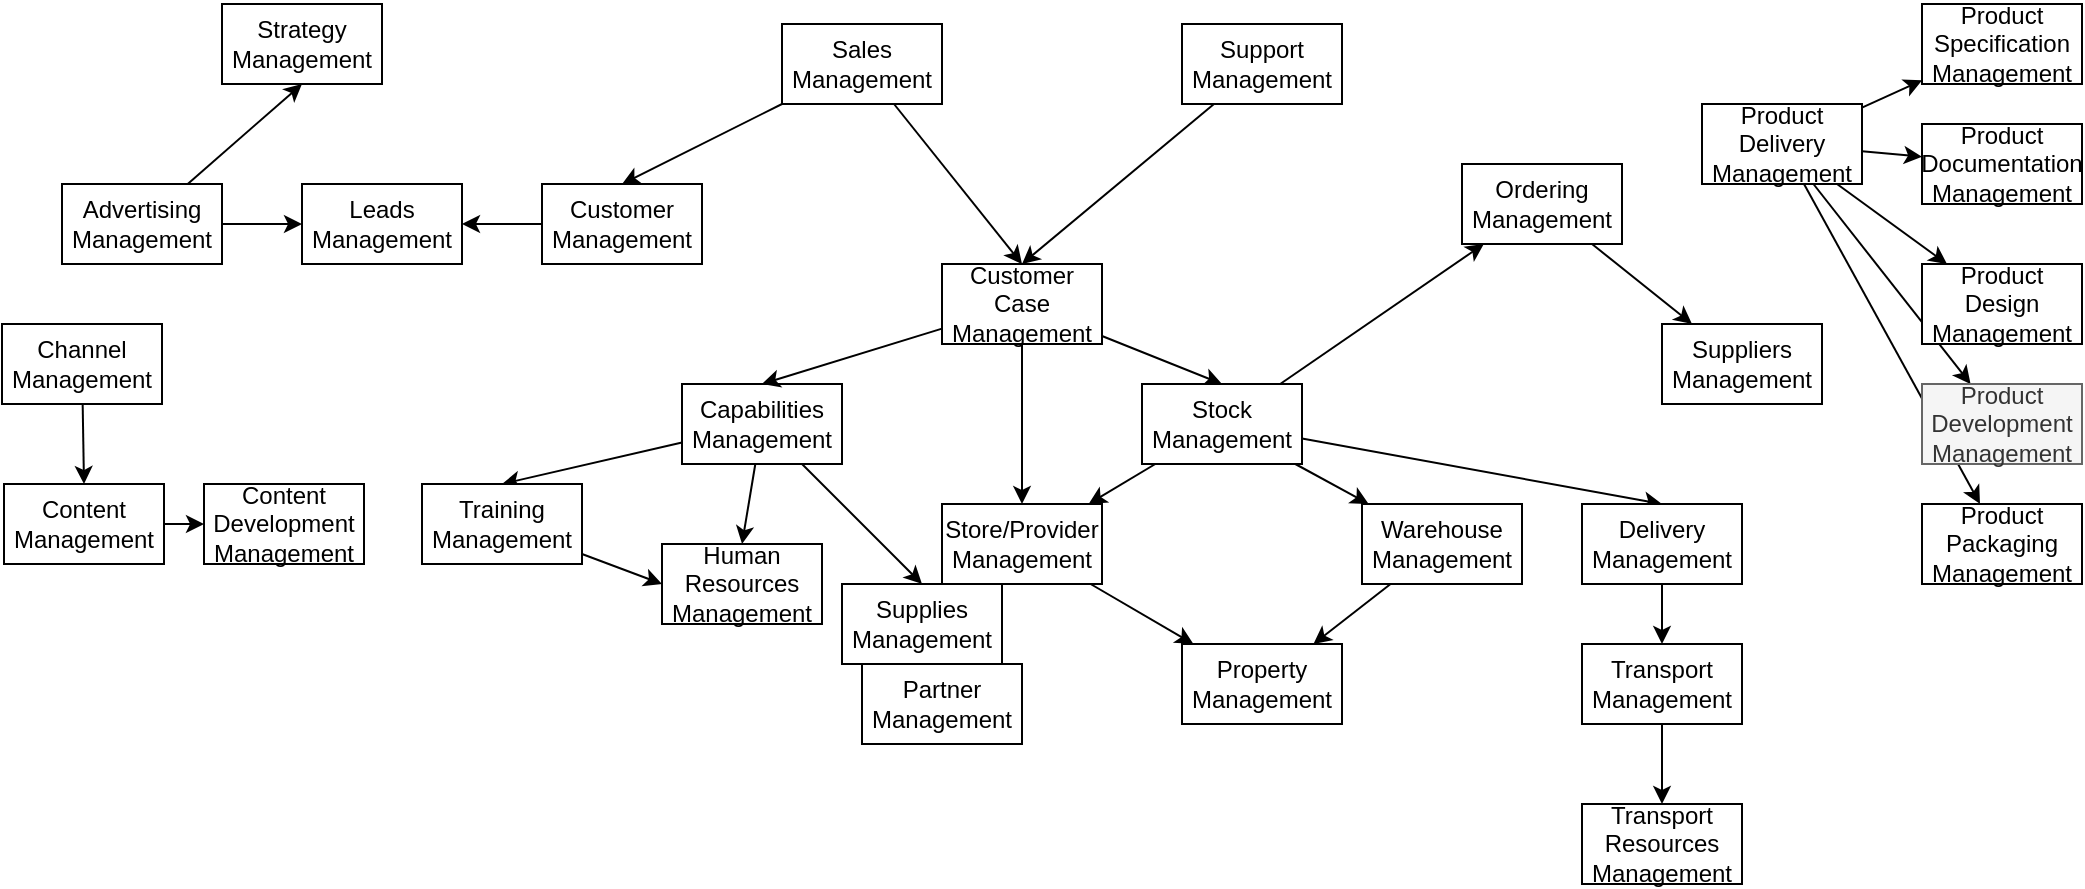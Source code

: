 <mxfile version="15.8.3" type="google"><diagram id="I1bf9nhXYzRUKRTyCTR2" name="Page-1"><mxGraphModel dx="1609" dy="1615" grid="1" gridSize="10" guides="1" tooltips="1" connect="1" arrows="1" fold="1" page="1" pageScale="1" pageWidth="827" pageHeight="1169" math="0" shadow="0"><root><mxCell id="0"/><mxCell id="1" parent="0"/><mxCell id="2MEJfkeTttImwzkqf_X5-1" value="Human Resources Management" style="rounded=0;whiteSpace=wrap;html=1;" vertex="1" parent="1"><mxGeometry x="100" y="140" width="80" height="40" as="geometry"/></mxCell><mxCell id="2MEJfkeTttImwzkqf_X5-26" style="edgeStyle=none;rounded=0;orthogonalLoop=1;jettySize=auto;html=1;entryX=0.5;entryY=0;entryDx=0;entryDy=0;" edge="1" parent="1" source="2MEJfkeTttImwzkqf_X5-2" target="2MEJfkeTttImwzkqf_X5-5"><mxGeometry relative="1" as="geometry"/></mxCell><mxCell id="2MEJfkeTttImwzkqf_X5-2" value="Transport Management" style="rounded=0;whiteSpace=wrap;html=1;" vertex="1" parent="1"><mxGeometry x="560" y="190" width="80" height="40" as="geometry"/></mxCell><mxCell id="2MEJfkeTttImwzkqf_X5-18" style="edgeStyle=none;rounded=0;orthogonalLoop=1;jettySize=auto;html=1;entryX=0.5;entryY=0;entryDx=0;entryDy=0;" edge="1" parent="1" source="2MEJfkeTttImwzkqf_X5-3" target="2MEJfkeTttImwzkqf_X5-1"><mxGeometry relative="1" as="geometry"/></mxCell><mxCell id="2MEJfkeTttImwzkqf_X5-20" style="edgeStyle=none;rounded=0;orthogonalLoop=1;jettySize=auto;html=1;entryX=0.5;entryY=0;entryDx=0;entryDy=0;" edge="1" parent="1" source="2MEJfkeTttImwzkqf_X5-3" target="2MEJfkeTttImwzkqf_X5-19"><mxGeometry relative="1" as="geometry"/></mxCell><mxCell id="2MEJfkeTttImwzkqf_X5-62" style="edgeStyle=none;rounded=0;orthogonalLoop=1;jettySize=auto;html=1;entryX=0.5;entryY=0;entryDx=0;entryDy=0;" edge="1" parent="1" source="2MEJfkeTttImwzkqf_X5-3" target="2MEJfkeTttImwzkqf_X5-61"><mxGeometry relative="1" as="geometry"/></mxCell><mxCell id="2MEJfkeTttImwzkqf_X5-3" value="Capabilities Management" style="rounded=0;whiteSpace=wrap;html=1;" vertex="1" parent="1"><mxGeometry x="110" y="60" width="80" height="40" as="geometry"/></mxCell><mxCell id="2MEJfkeTttImwzkqf_X5-5" value="Transport&lt;br&gt;Resources Management" style="rounded=0;whiteSpace=wrap;html=1;" vertex="1" parent="1"><mxGeometry x="560" y="270" width="80" height="40" as="geometry"/></mxCell><mxCell id="2MEJfkeTttImwzkqf_X5-32" style="edgeStyle=none;rounded=0;orthogonalLoop=1;jettySize=auto;html=1;entryX=1;entryY=0.5;entryDx=0;entryDy=0;" edge="1" parent="1" source="2MEJfkeTttImwzkqf_X5-6" target="2MEJfkeTttImwzkqf_X5-31"><mxGeometry relative="1" as="geometry"/></mxCell><mxCell id="2MEJfkeTttImwzkqf_X5-6" value="Customer Management" style="rounded=0;whiteSpace=wrap;html=1;" vertex="1" parent="1"><mxGeometry x="40" y="-40" width="80" height="40" as="geometry"/></mxCell><mxCell id="2MEJfkeTttImwzkqf_X5-22" style="edgeStyle=none;rounded=0;orthogonalLoop=1;jettySize=auto;html=1;entryX=0.5;entryY=0;entryDx=0;entryDy=0;" edge="1" parent="1" source="2MEJfkeTttImwzkqf_X5-7" target="2MEJfkeTttImwzkqf_X5-3"><mxGeometry relative="1" as="geometry"/></mxCell><mxCell id="2MEJfkeTttImwzkqf_X5-23" style="edgeStyle=none;rounded=0;orthogonalLoop=1;jettySize=auto;html=1;entryX=0.5;entryY=0;entryDx=0;entryDy=0;" edge="1" parent="1" source="2MEJfkeTttImwzkqf_X5-7" target="2MEJfkeTttImwzkqf_X5-10"><mxGeometry relative="1" as="geometry"/></mxCell><mxCell id="2MEJfkeTttImwzkqf_X5-27" style="edgeStyle=none;rounded=0;orthogonalLoop=1;jettySize=auto;html=1;entryX=0.5;entryY=0;entryDx=0;entryDy=0;" edge="1" parent="1" source="2MEJfkeTttImwzkqf_X5-7" target="2MEJfkeTttImwzkqf_X5-12"><mxGeometry relative="1" as="geometry"/></mxCell><mxCell id="2MEJfkeTttImwzkqf_X5-7" value="Customer Case Management" style="rounded=0;whiteSpace=wrap;html=1;" vertex="1" parent="1"><mxGeometry x="240" width="80" height="40" as="geometry"/></mxCell><mxCell id="2MEJfkeTttImwzkqf_X5-28" style="edgeStyle=none;rounded=0;orthogonalLoop=1;jettySize=auto;html=1;entryX=0.5;entryY=0;entryDx=0;entryDy=0;" edge="1" parent="1" source="2MEJfkeTttImwzkqf_X5-8" target="2MEJfkeTttImwzkqf_X5-7"><mxGeometry relative="1" as="geometry"/></mxCell><mxCell id="2MEJfkeTttImwzkqf_X5-8" value="Support Management" style="rounded=0;whiteSpace=wrap;html=1;" vertex="1" parent="1"><mxGeometry x="360" y="-120" width="80" height="40" as="geometry"/></mxCell><mxCell id="2MEJfkeTttImwzkqf_X5-29" style="edgeStyle=none;rounded=0;orthogonalLoop=1;jettySize=auto;html=1;entryX=0.5;entryY=0;entryDx=0;entryDy=0;" edge="1" parent="1" source="2MEJfkeTttImwzkqf_X5-9" target="2MEJfkeTttImwzkqf_X5-7"><mxGeometry relative="1" as="geometry"/></mxCell><mxCell id="2MEJfkeTttImwzkqf_X5-30" style="edgeStyle=none;rounded=0;orthogonalLoop=1;jettySize=auto;html=1;entryX=0.5;entryY=0;entryDx=0;entryDy=0;" edge="1" parent="1" source="2MEJfkeTttImwzkqf_X5-9" target="2MEJfkeTttImwzkqf_X5-6"><mxGeometry relative="1" as="geometry"/></mxCell><mxCell id="2MEJfkeTttImwzkqf_X5-9" value="Sales Management" style="rounded=0;whiteSpace=wrap;html=1;" vertex="1" parent="1"><mxGeometry x="160" y="-120" width="80" height="40" as="geometry"/></mxCell><mxCell id="2MEJfkeTttImwzkqf_X5-13" style="rounded=0;orthogonalLoop=1;jettySize=auto;html=1;" edge="1" parent="1" source="2MEJfkeTttImwzkqf_X5-10" target="2MEJfkeTttImwzkqf_X5-11"><mxGeometry relative="1" as="geometry"/></mxCell><mxCell id="2MEJfkeTttImwzkqf_X5-14" style="rounded=0;orthogonalLoop=1;jettySize=auto;html=1;" edge="1" parent="1" source="2MEJfkeTttImwzkqf_X5-10" target="2MEJfkeTttImwzkqf_X5-12"><mxGeometry relative="1" as="geometry"/></mxCell><mxCell id="2MEJfkeTttImwzkqf_X5-17" style="edgeStyle=none;rounded=0;orthogonalLoop=1;jettySize=auto;html=1;entryX=0.5;entryY=0;entryDx=0;entryDy=0;" edge="1" parent="1" source="2MEJfkeTttImwzkqf_X5-10" target="2MEJfkeTttImwzkqf_X5-16"><mxGeometry relative="1" as="geometry"/></mxCell><mxCell id="2MEJfkeTttImwzkqf_X5-41" style="edgeStyle=none;rounded=0;orthogonalLoop=1;jettySize=auto;html=1;" edge="1" parent="1" source="2MEJfkeTttImwzkqf_X5-10" target="2MEJfkeTttImwzkqf_X5-37"><mxGeometry relative="1" as="geometry"/></mxCell><mxCell id="2MEJfkeTttImwzkqf_X5-10" value="Stock Management" style="rounded=0;whiteSpace=wrap;html=1;" vertex="1" parent="1"><mxGeometry x="340" y="60" width="80" height="40" as="geometry"/></mxCell><mxCell id="2MEJfkeTttImwzkqf_X5-48" style="edgeStyle=none;rounded=0;orthogonalLoop=1;jettySize=auto;html=1;" edge="1" parent="1" source="2MEJfkeTttImwzkqf_X5-11" target="2MEJfkeTttImwzkqf_X5-47"><mxGeometry relative="1" as="geometry"/></mxCell><mxCell id="2MEJfkeTttImwzkqf_X5-11" value="Warehouse Management" style="rounded=0;whiteSpace=wrap;html=1;" vertex="1" parent="1"><mxGeometry x="450" y="120" width="80" height="40" as="geometry"/></mxCell><mxCell id="2MEJfkeTttImwzkqf_X5-49" style="edgeStyle=none;rounded=0;orthogonalLoop=1;jettySize=auto;html=1;" edge="1" parent="1" source="2MEJfkeTttImwzkqf_X5-12" target="2MEJfkeTttImwzkqf_X5-47"><mxGeometry relative="1" as="geometry"/></mxCell><mxCell id="2MEJfkeTttImwzkqf_X5-12" value="Store/Provider Management" style="rounded=0;whiteSpace=wrap;html=1;" vertex="1" parent="1"><mxGeometry x="240" y="120" width="80" height="40" as="geometry"/></mxCell><mxCell id="2MEJfkeTttImwzkqf_X5-25" style="edgeStyle=none;rounded=0;orthogonalLoop=1;jettySize=auto;html=1;entryX=0.5;entryY=0;entryDx=0;entryDy=0;" edge="1" parent="1" source="2MEJfkeTttImwzkqf_X5-16" target="2MEJfkeTttImwzkqf_X5-2"><mxGeometry relative="1" as="geometry"/></mxCell><mxCell id="2MEJfkeTttImwzkqf_X5-16" value="Delivery Management" style="rounded=0;whiteSpace=wrap;html=1;" vertex="1" parent="1"><mxGeometry x="560" y="120" width="80" height="40" as="geometry"/></mxCell><mxCell id="2MEJfkeTttImwzkqf_X5-21" style="edgeStyle=none;rounded=0;orthogonalLoop=1;jettySize=auto;html=1;entryX=0;entryY=0.5;entryDx=0;entryDy=0;" edge="1" parent="1" source="2MEJfkeTttImwzkqf_X5-19" target="2MEJfkeTttImwzkqf_X5-1"><mxGeometry relative="1" as="geometry"/></mxCell><mxCell id="2MEJfkeTttImwzkqf_X5-19" value="Training Management" style="rounded=0;whiteSpace=wrap;html=1;" vertex="1" parent="1"><mxGeometry x="-20" y="110" width="80" height="40" as="geometry"/></mxCell><mxCell id="2MEJfkeTttImwzkqf_X5-31" value="Leads Management" style="rounded=0;whiteSpace=wrap;html=1;" vertex="1" parent="1"><mxGeometry x="-80" y="-40" width="80" height="40" as="geometry"/></mxCell><mxCell id="2MEJfkeTttImwzkqf_X5-34" style="edgeStyle=none;rounded=0;orthogonalLoop=1;jettySize=auto;html=1;entryX=0;entryY=0.5;entryDx=0;entryDy=0;" edge="1" parent="1" source="2MEJfkeTttImwzkqf_X5-33" target="2MEJfkeTttImwzkqf_X5-31"><mxGeometry relative="1" as="geometry"/></mxCell><mxCell id="2MEJfkeTttImwzkqf_X5-36" style="edgeStyle=none;rounded=0;orthogonalLoop=1;jettySize=auto;html=1;entryX=0.5;entryY=1;entryDx=0;entryDy=0;" edge="1" parent="1" source="2MEJfkeTttImwzkqf_X5-33" target="2MEJfkeTttImwzkqf_X5-35"><mxGeometry relative="1" as="geometry"/></mxCell><mxCell id="2MEJfkeTttImwzkqf_X5-33" value="Advertising Management" style="rounded=0;whiteSpace=wrap;html=1;" vertex="1" parent="1"><mxGeometry x="-200" y="-40" width="80" height="40" as="geometry"/></mxCell><mxCell id="2MEJfkeTttImwzkqf_X5-35" value="Strategy Management" style="rounded=0;whiteSpace=wrap;html=1;" vertex="1" parent="1"><mxGeometry x="-120" y="-130" width="80" height="40" as="geometry"/></mxCell><mxCell id="2MEJfkeTttImwzkqf_X5-40" style="edgeStyle=none;rounded=0;orthogonalLoop=1;jettySize=auto;html=1;" edge="1" parent="1" source="2MEJfkeTttImwzkqf_X5-37" target="2MEJfkeTttImwzkqf_X5-38"><mxGeometry relative="1" as="geometry"/></mxCell><mxCell id="2MEJfkeTttImwzkqf_X5-37" value="Ordering Management" style="rounded=0;whiteSpace=wrap;html=1;" vertex="1" parent="1"><mxGeometry x="500" y="-50" width="80" height="40" as="geometry"/></mxCell><mxCell id="2MEJfkeTttImwzkqf_X5-38" value="Suppliers Management" style="rounded=0;whiteSpace=wrap;html=1;" vertex="1" parent="1"><mxGeometry x="600" y="30" width="80" height="40" as="geometry"/></mxCell><mxCell id="2MEJfkeTttImwzkqf_X5-39" value="Partner Management" style="rounded=0;whiteSpace=wrap;html=1;" vertex="1" parent="1"><mxGeometry x="200" y="200" width="80" height="40" as="geometry"/></mxCell><mxCell id="2MEJfkeTttImwzkqf_X5-45" style="edgeStyle=none;rounded=0;orthogonalLoop=1;jettySize=auto;html=1;entryX=0;entryY=0.5;entryDx=0;entryDy=0;" edge="1" parent="1" source="2MEJfkeTttImwzkqf_X5-42" target="2MEJfkeTttImwzkqf_X5-44"><mxGeometry relative="1" as="geometry"/></mxCell><mxCell id="2MEJfkeTttImwzkqf_X5-42" value="Content&lt;br&gt;Management" style="rounded=0;whiteSpace=wrap;html=1;" vertex="1" parent="1"><mxGeometry x="-229" y="110" width="80" height="40" as="geometry"/></mxCell><mxCell id="2MEJfkeTttImwzkqf_X5-46" style="edgeStyle=none;rounded=0;orthogonalLoop=1;jettySize=auto;html=1;entryX=0.5;entryY=0;entryDx=0;entryDy=0;" edge="1" parent="1" source="2MEJfkeTttImwzkqf_X5-43" target="2MEJfkeTttImwzkqf_X5-42"><mxGeometry relative="1" as="geometry"/></mxCell><mxCell id="2MEJfkeTttImwzkqf_X5-43" value="Channel&lt;br&gt;Management" style="rounded=0;whiteSpace=wrap;html=1;" vertex="1" parent="1"><mxGeometry x="-230" y="30" width="80" height="40" as="geometry"/></mxCell><mxCell id="2MEJfkeTttImwzkqf_X5-44" value="Content&lt;br&gt;Development&lt;br&gt;Management" style="rounded=0;whiteSpace=wrap;html=1;" vertex="1" parent="1"><mxGeometry x="-129" y="110" width="80" height="40" as="geometry"/></mxCell><mxCell id="2MEJfkeTttImwzkqf_X5-47" value="Property Management" style="rounded=0;whiteSpace=wrap;html=1;" vertex="1" parent="1"><mxGeometry x="360" y="190" width="80" height="40" as="geometry"/></mxCell><mxCell id="2MEJfkeTttImwzkqf_X5-55" style="edgeStyle=none;rounded=0;orthogonalLoop=1;jettySize=auto;html=1;" edge="1" parent="1" source="2MEJfkeTttImwzkqf_X5-50" target="2MEJfkeTttImwzkqf_X5-51"><mxGeometry relative="1" as="geometry"/></mxCell><mxCell id="2MEJfkeTttImwzkqf_X5-56" style="edgeStyle=none;rounded=0;orthogonalLoop=1;jettySize=auto;html=1;" edge="1" parent="1" source="2MEJfkeTttImwzkqf_X5-50" target="2MEJfkeTttImwzkqf_X5-52"><mxGeometry relative="1" as="geometry"/></mxCell><mxCell id="2MEJfkeTttImwzkqf_X5-57" style="edgeStyle=none;rounded=0;orthogonalLoop=1;jettySize=auto;html=1;" edge="1" parent="1" source="2MEJfkeTttImwzkqf_X5-50" target="2MEJfkeTttImwzkqf_X5-53"><mxGeometry relative="1" as="geometry"/></mxCell><mxCell id="2MEJfkeTttImwzkqf_X5-58" style="edgeStyle=none;rounded=0;orthogonalLoop=1;jettySize=auto;html=1;" edge="1" parent="1" source="2MEJfkeTttImwzkqf_X5-50" target="2MEJfkeTttImwzkqf_X5-54"><mxGeometry relative="1" as="geometry"/></mxCell><mxCell id="2MEJfkeTttImwzkqf_X5-60" style="edgeStyle=none;rounded=0;orthogonalLoop=1;jettySize=auto;html=1;" edge="1" parent="1" source="2MEJfkeTttImwzkqf_X5-50" target="2MEJfkeTttImwzkqf_X5-59"><mxGeometry relative="1" as="geometry"/></mxCell><mxCell id="2MEJfkeTttImwzkqf_X5-50" value="Product Delivery&lt;br&gt;Management" style="rounded=0;whiteSpace=wrap;html=1;" vertex="1" parent="1"><mxGeometry x="620" y="-80" width="80" height="40" as="geometry"/></mxCell><mxCell id="2MEJfkeTttImwzkqf_X5-51" value="Product Specification&lt;br&gt;Management" style="rounded=0;whiteSpace=wrap;html=1;" vertex="1" parent="1"><mxGeometry x="730" y="-130" width="80" height="40" as="geometry"/></mxCell><mxCell id="2MEJfkeTttImwzkqf_X5-52" value="Product Documentation&lt;br&gt;Management" style="rounded=0;whiteSpace=wrap;html=1;" vertex="1" parent="1"><mxGeometry x="730" y="-70" width="80" height="40" as="geometry"/></mxCell><mxCell id="2MEJfkeTttImwzkqf_X5-53" value="Product Design&lt;br&gt;Management" style="rounded=0;whiteSpace=wrap;html=1;" vertex="1" parent="1"><mxGeometry x="730" width="80" height="40" as="geometry"/></mxCell><mxCell id="2MEJfkeTttImwzkqf_X5-54" value="Product Development&lt;br&gt;Management" style="rounded=0;whiteSpace=wrap;html=1;fillColor=#f5f5f5;fontColor=#333333;strokeColor=#666666;" vertex="1" parent="1"><mxGeometry x="730" y="60" width="80" height="40" as="geometry"/></mxCell><mxCell id="2MEJfkeTttImwzkqf_X5-59" value="Product Packaging&lt;br&gt;Management" style="rounded=0;whiteSpace=wrap;html=1;" vertex="1" parent="1"><mxGeometry x="730" y="120" width="80" height="40" as="geometry"/></mxCell><mxCell id="2MEJfkeTttImwzkqf_X5-61" value="Supplies&lt;br&gt;Management" style="rounded=0;whiteSpace=wrap;html=1;" vertex="1" parent="1"><mxGeometry x="190" y="160" width="80" height="40" as="geometry"/></mxCell></root></mxGraphModel></diagram></mxfile>